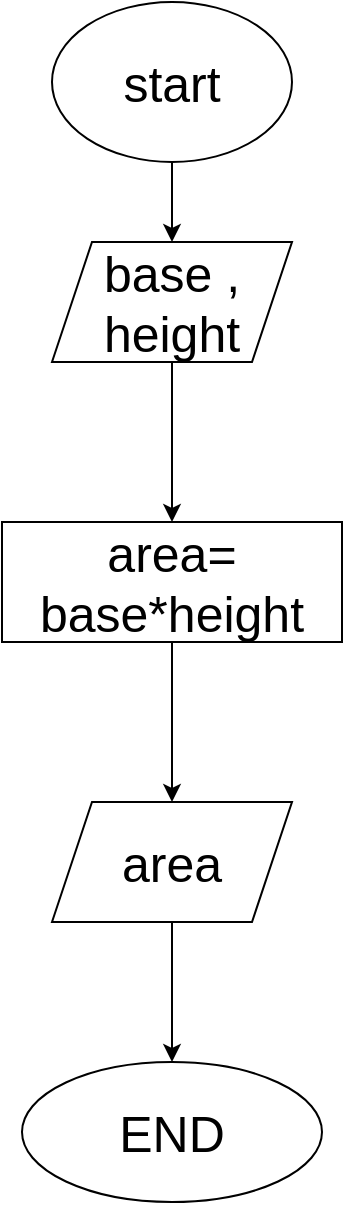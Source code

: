 <mxfile version="20.8.16" type="github">
  <diagram name="Page-1" id="vrL-Q4uoPe3vln_r7sc9">
    <mxGraphModel dx="1039" dy="525" grid="1" gridSize="10" guides="1" tooltips="1" connect="1" arrows="1" fold="1" page="1" pageScale="1" pageWidth="850" pageHeight="1100" math="0" shadow="0">
      <root>
        <mxCell id="0" />
        <mxCell id="1" parent="0" />
        <mxCell id="q9GNoSg0wLSgqSHfIklW-3" value="" style="edgeStyle=orthogonalEdgeStyle;rounded=0;orthogonalLoop=1;jettySize=auto;html=1;fontSize=25;" edge="1" parent="1" source="q9GNoSg0wLSgqSHfIklW-1" target="q9GNoSg0wLSgqSHfIklW-2">
          <mxGeometry relative="1" as="geometry" />
        </mxCell>
        <mxCell id="q9GNoSg0wLSgqSHfIklW-1" value="&lt;font style=&quot;font-size: 25px;&quot;&gt;start&lt;/font&gt;" style="ellipse;whiteSpace=wrap;html=1;" vertex="1" parent="1">
          <mxGeometry x="340" y="40" width="120" height="80" as="geometry" />
        </mxCell>
        <mxCell id="q9GNoSg0wLSgqSHfIklW-5" value="" style="edgeStyle=orthogonalEdgeStyle;rounded=0;orthogonalLoop=1;jettySize=auto;html=1;fontSize=25;" edge="1" parent="1" source="q9GNoSg0wLSgqSHfIklW-2" target="q9GNoSg0wLSgqSHfIklW-4">
          <mxGeometry relative="1" as="geometry" />
        </mxCell>
        <mxCell id="q9GNoSg0wLSgqSHfIklW-2" value="base , height" style="shape=parallelogram;perimeter=parallelogramPerimeter;whiteSpace=wrap;html=1;fixedSize=1;fontSize=25;" vertex="1" parent="1">
          <mxGeometry x="340" y="160" width="120" height="60" as="geometry" />
        </mxCell>
        <mxCell id="q9GNoSg0wLSgqSHfIklW-7" value="" style="edgeStyle=orthogonalEdgeStyle;rounded=0;orthogonalLoop=1;jettySize=auto;html=1;fontSize=25;" edge="1" parent="1" source="q9GNoSg0wLSgqSHfIklW-4" target="q9GNoSg0wLSgqSHfIklW-6">
          <mxGeometry relative="1" as="geometry" />
        </mxCell>
        <mxCell id="q9GNoSg0wLSgqSHfIklW-4" value="area= base*height" style="whiteSpace=wrap;html=1;fontSize=25;" vertex="1" parent="1">
          <mxGeometry x="315" y="300" width="170" height="60" as="geometry" />
        </mxCell>
        <mxCell id="q9GNoSg0wLSgqSHfIklW-9" value="" style="edgeStyle=orthogonalEdgeStyle;rounded=0;orthogonalLoop=1;jettySize=auto;html=1;fontSize=25;" edge="1" parent="1" source="q9GNoSg0wLSgqSHfIklW-6" target="q9GNoSg0wLSgqSHfIklW-8">
          <mxGeometry relative="1" as="geometry" />
        </mxCell>
        <mxCell id="q9GNoSg0wLSgqSHfIklW-6" value="area" style="shape=parallelogram;perimeter=parallelogramPerimeter;whiteSpace=wrap;html=1;fixedSize=1;fontSize=25;" vertex="1" parent="1">
          <mxGeometry x="340" y="440" width="120" height="60" as="geometry" />
        </mxCell>
        <mxCell id="q9GNoSg0wLSgqSHfIklW-8" value="END" style="ellipse;whiteSpace=wrap;html=1;fontSize=25;" vertex="1" parent="1">
          <mxGeometry x="325" y="570" width="150" height="70" as="geometry" />
        </mxCell>
      </root>
    </mxGraphModel>
  </diagram>
</mxfile>
